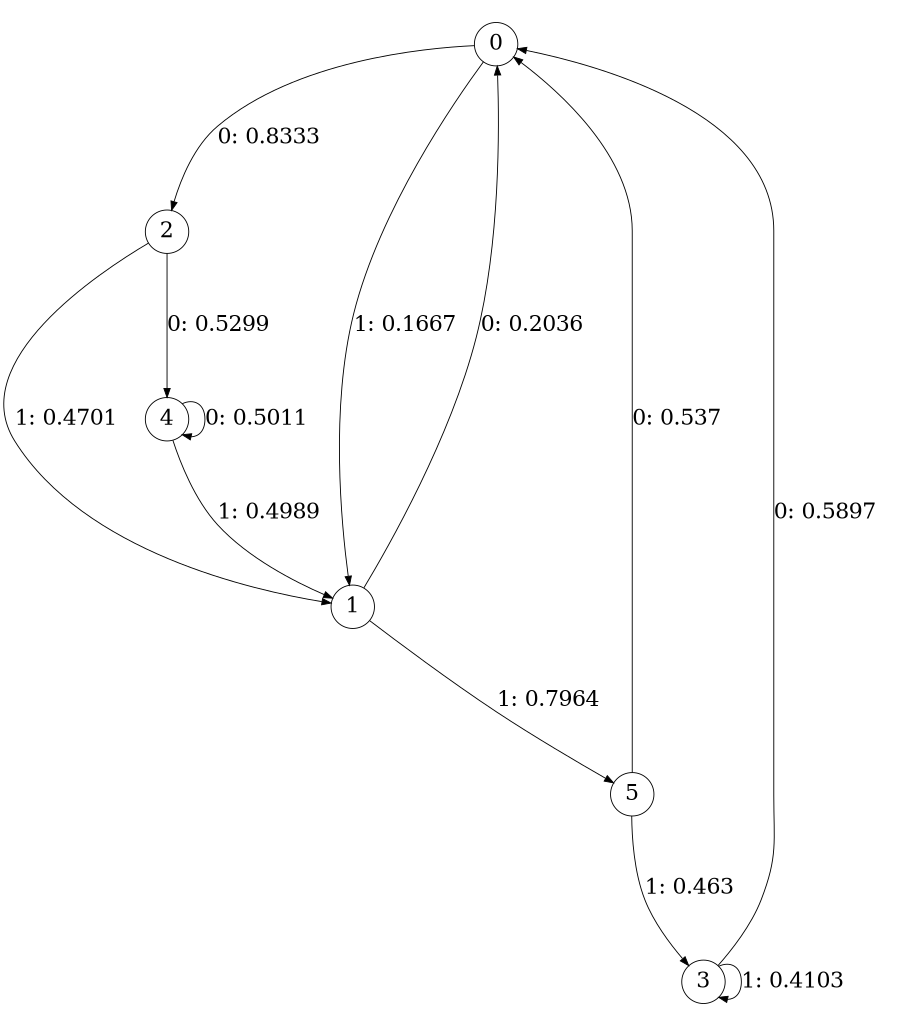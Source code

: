digraph "ch11concat_phase3_L3" {
size = "6,8.5";
ratio = "fill";
node [shape = circle];
node [fontsize = 24];
edge [fontsize = 24];
0 -> 2 [label = "0: 0.8333   "];
0 -> 1 [label = "1: 0.1667   "];
1 -> 0 [label = "0: 0.2036   "];
1 -> 5 [label = "1: 0.7964   "];
2 -> 4 [label = "0: 0.5299   "];
2 -> 1 [label = "1: 0.4701   "];
3 -> 0 [label = "0: 0.5897   "];
3 -> 3 [label = "1: 0.4103   "];
4 -> 4 [label = "0: 0.5011   "];
4 -> 1 [label = "1: 0.4989   "];
5 -> 0 [label = "0: 0.537    "];
5 -> 3 [label = "1: 0.463    "];
}